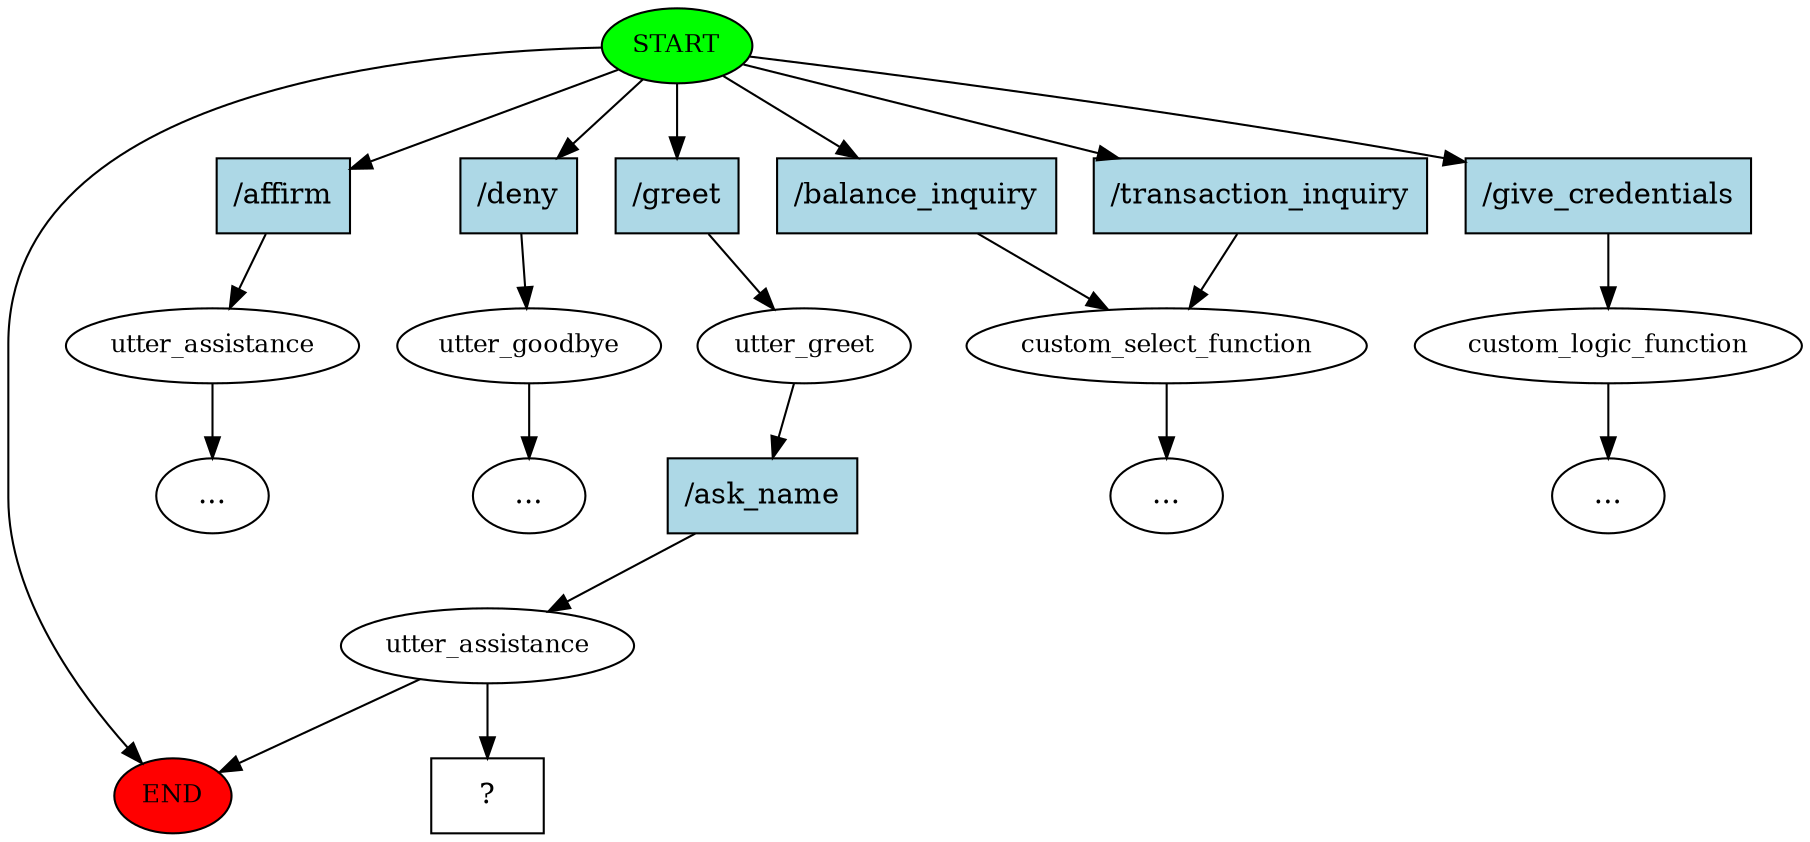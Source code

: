 digraph  {
0 [class="start active", fillcolor=green, fontsize=12, label=START, style=filled];
"-1" [class=end, fillcolor=red, fontsize=12, label=END, style=filled];
1 [class="", fontsize=12, label=utter_assistance];
"-3" [class=ellipsis, label="..."];
2 [class="", fontsize=12, label=utter_goodbye];
"-4" [class=ellipsis, label="..."];
3 [class=active, fontsize=12, label=utter_greet];
4 [class=active, fontsize=12, label=utter_assistance];
5 [class="", fontsize=12, label=custom_select_function];
"-6" [class=ellipsis, label="..."];
7 [class="", fontsize=12, label=custom_logic_function];
"-10" [class=ellipsis, label="..."];
13 [class="intent dashed active", label="  ?  ", shape=rect];
14 [class=intent, fillcolor=lightblue, label="/affirm", shape=rect, style=filled];
15 [class=intent, fillcolor=lightblue, label="/deny", shape=rect, style=filled];
16 [class="intent active", fillcolor=lightblue, label="/greet", shape=rect, style=filled];
17 [class=intent, fillcolor=lightblue, label="/balance_inquiry", shape=rect, style=filled];
18 [class=intent, fillcolor=lightblue, label="/transaction_inquiry", shape=rect, style=filled];
19 [class=intent, fillcolor=lightblue, label="/give_credentials", shape=rect, style=filled];
20 [class="intent active", fillcolor=lightblue, label="/ask_name", shape=rect, style=filled];
0 -> "-1"  [class="", key=NONE, label=""];
0 -> 14  [class="", key=0];
0 -> 15  [class="", key=0];
0 -> 16  [class=active, key=0];
0 -> 17  [class="", key=0];
0 -> 18  [class="", key=0];
0 -> 19  [class="", key=0];
1 -> "-3"  [class="", key=NONE, label=""];
2 -> "-4"  [class="", key=NONE, label=""];
3 -> 20  [class=active, key=0];
4 -> "-1"  [class="", key=NONE, label=""];
4 -> 13  [class=active, key=NONE, label=""];
5 -> "-6"  [class="", key=NONE, label=""];
7 -> "-10"  [class="", key=NONE, label=""];
14 -> 1  [class="", key=0];
15 -> 2  [class="", key=0];
16 -> 3  [class=active, key=0];
17 -> 5  [class="", key=0];
18 -> 5  [class="", key=0];
19 -> 7  [class="", key=0];
20 -> 4  [class=active, key=0];
}
